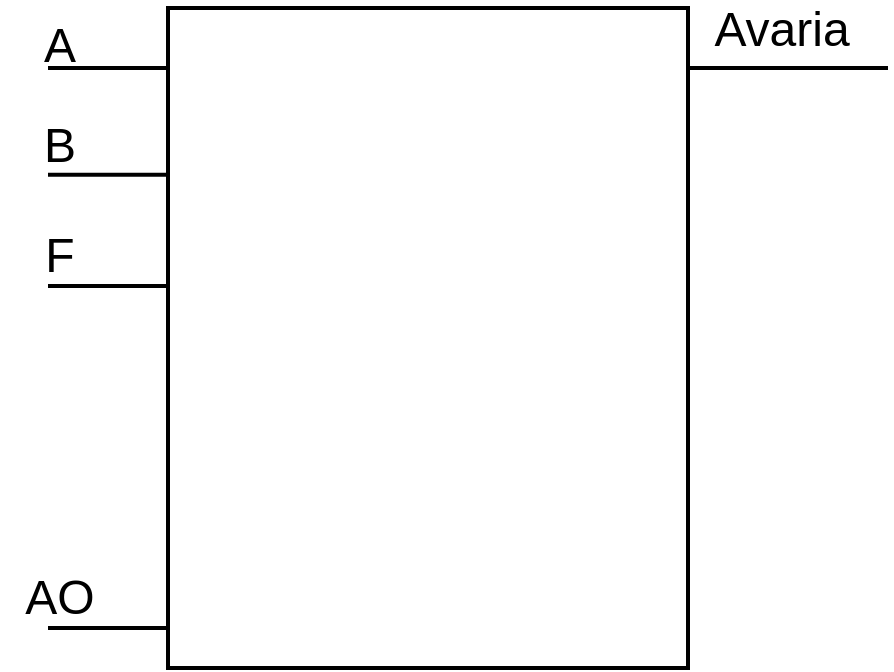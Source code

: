 <mxfile version="17.2.4" type="device"><diagram id="LZY8XtOJ2YlgYGGIQlJv" name="Page-1"><mxGraphModel dx="1106" dy="783" grid="1" gridSize="10" guides="1" tooltips="1" connect="1" arrows="1" fold="1" page="1" pageScale="1" pageWidth="827" pageHeight="1169" math="0" shadow="0"><root><mxCell id="0"/><mxCell id="1" parent="0"/><mxCell id="RrSBgh-WVqgDTwaSacG7-1" value="" style="rounded=0;whiteSpace=wrap;html=1;strokeWidth=2;" parent="1" vertex="1"><mxGeometry x="250" y="170" width="260" height="330" as="geometry"/></mxCell><mxCell id="RrSBgh-WVqgDTwaSacG7-6" value="" style="endArrow=none;html=1;rounded=0;strokeWidth=2;" parent="1" edge="1"><mxGeometry width="50" height="50" relative="1" as="geometry"><mxPoint x="190" y="200.0" as="sourcePoint"/><mxPoint x="250" y="200.0" as="targetPoint"/></mxGeometry></mxCell><mxCell id="RrSBgh-WVqgDTwaSacG7-7" value="" style="endArrow=none;html=1;rounded=0;strokeWidth=2;" parent="1" edge="1"><mxGeometry width="50" height="50" relative="1" as="geometry"><mxPoint x="190" y="253.38" as="sourcePoint"/><mxPoint x="250" y="253.38" as="targetPoint"/></mxGeometry></mxCell><mxCell id="RrSBgh-WVqgDTwaSacG7-8" value="" style="endArrow=none;html=1;rounded=0;strokeWidth=2;" parent="1" edge="1"><mxGeometry width="50" height="50" relative="1" as="geometry"><mxPoint x="190" y="309.0" as="sourcePoint"/><mxPoint x="250" y="309.0" as="targetPoint"/></mxGeometry></mxCell><mxCell id="RrSBgh-WVqgDTwaSacG7-10" value="&lt;span style=&quot;font-size: 24px&quot;&gt;A&lt;/span&gt;" style="text;html=1;strokeColor=none;fillColor=none;align=center;verticalAlign=middle;whiteSpace=wrap;rounded=0;" parent="1" vertex="1"><mxGeometry x="166" y="174" width="60" height="30" as="geometry"/></mxCell><mxCell id="RrSBgh-WVqgDTwaSacG7-11" value="&lt;span style=&quot;font-size: 24px&quot;&gt;B&lt;/span&gt;" style="text;html=1;strokeColor=none;fillColor=none;align=center;verticalAlign=middle;whiteSpace=wrap;rounded=0;" parent="1" vertex="1"><mxGeometry x="166" y="224" width="60" height="30" as="geometry"/></mxCell><mxCell id="RrSBgh-WVqgDTwaSacG7-12" value="&lt;span style=&quot;font-size: 24px&quot;&gt;F&lt;/span&gt;" style="text;html=1;strokeColor=none;fillColor=none;align=center;verticalAlign=middle;whiteSpace=wrap;rounded=0;" parent="1" vertex="1"><mxGeometry x="166" y="279" width="60" height="30" as="geometry"/></mxCell><mxCell id="RrSBgh-WVqgDTwaSacG7-14" value="&lt;font style=&quot;font-size: 24px&quot;&gt;Avaria&lt;/font&gt;" style="text;html=1;strokeColor=none;fillColor=none;align=center;verticalAlign=middle;whiteSpace=wrap;rounded=0;" parent="1" vertex="1"><mxGeometry x="527" y="166" width="60" height="30" as="geometry"/></mxCell><mxCell id="RrSBgh-WVqgDTwaSacG7-16" value="&lt;font style=&quot;font-size: 24px&quot;&gt;AO&lt;/font&gt;" style="text;html=1;strokeColor=none;fillColor=none;align=center;verticalAlign=middle;whiteSpace=wrap;rounded=0;" parent="1" vertex="1"><mxGeometry x="166" y="450" width="60" height="30" as="geometry"/></mxCell><mxCell id="IH3fDDmHs-iAYUkAnH93-1" value="" style="endArrow=none;html=1;rounded=0;strokeWidth=2;" edge="1" parent="1"><mxGeometry width="50" height="50" relative="1" as="geometry"><mxPoint x="510" y="200" as="sourcePoint"/><mxPoint x="610" y="200" as="targetPoint"/></mxGeometry></mxCell><mxCell id="IH3fDDmHs-iAYUkAnH93-2" value="" style="endArrow=none;html=1;rounded=0;strokeWidth=2;" edge="1" parent="1"><mxGeometry width="50" height="50" relative="1" as="geometry"><mxPoint x="190" y="480" as="sourcePoint"/><mxPoint x="250" y="480" as="targetPoint"/></mxGeometry></mxCell></root></mxGraphModel></diagram></mxfile>